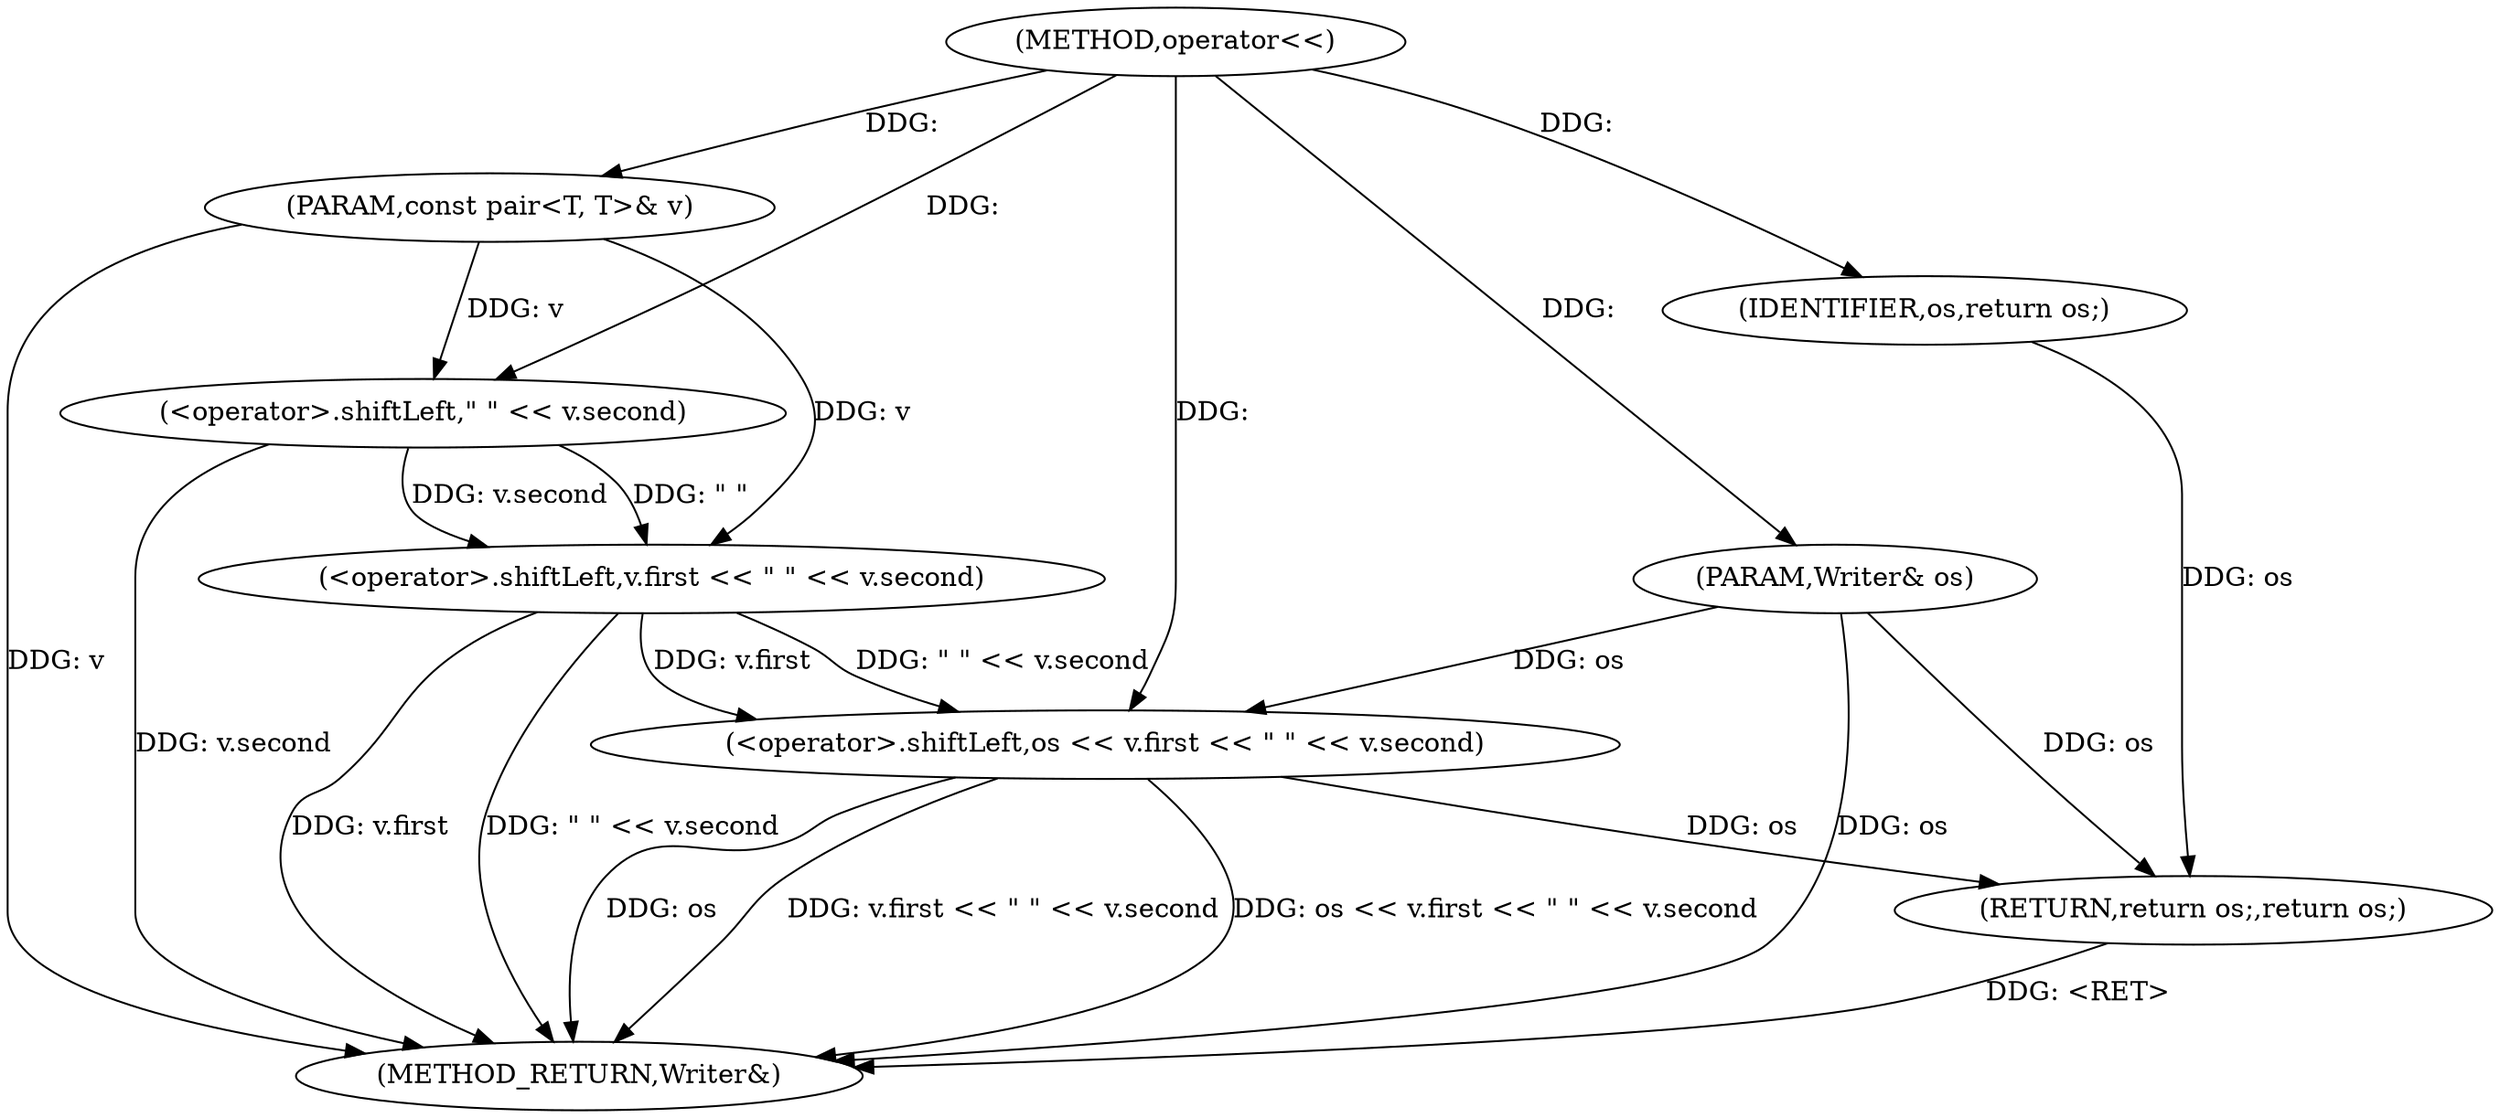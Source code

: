 digraph "operator<<" {  
"1001458" [label = "(METHOD,operator<<)" ]
"1001475" [label = "(METHOD_RETURN,Writer&)" ]
"1001459" [label = "(PARAM,Writer& os)" ]
"1001460" [label = "(PARAM,const pair<T, T>& v)" ]
"1001462" [label = "(<operator>.shiftLeft,os << v.first << \" \" << v.second)" ]
"1001473" [label = "(RETURN,return os;,return os;)" ]
"1001474" [label = "(IDENTIFIER,os,return os;)" ]
"1001464" [label = "(<operator>.shiftLeft,v.first << \" \" << v.second)" ]
"1001468" [label = "(<operator>.shiftLeft,\" \" << v.second)" ]
  "1001459" -> "1001475"  [ label = "DDG: os"] 
  "1001460" -> "1001475"  [ label = "DDG: v"] 
  "1001462" -> "1001475"  [ label = "DDG: os"] 
  "1001464" -> "1001475"  [ label = "DDG: v.first"] 
  "1001468" -> "1001475"  [ label = "DDG: v.second"] 
  "1001464" -> "1001475"  [ label = "DDG: \" \" << v.second"] 
  "1001462" -> "1001475"  [ label = "DDG: v.first << \" \" << v.second"] 
  "1001462" -> "1001475"  [ label = "DDG: os << v.first << \" \" << v.second"] 
  "1001473" -> "1001475"  [ label = "DDG: <RET>"] 
  "1001458" -> "1001459"  [ label = "DDG: "] 
  "1001458" -> "1001460"  [ label = "DDG: "] 
  "1001474" -> "1001473"  [ label = "DDG: os"] 
  "1001462" -> "1001473"  [ label = "DDG: os"] 
  "1001459" -> "1001473"  [ label = "DDG: os"] 
  "1001459" -> "1001462"  [ label = "DDG: os"] 
  "1001458" -> "1001462"  [ label = "DDG: "] 
  "1001464" -> "1001462"  [ label = "DDG: v.first"] 
  "1001464" -> "1001462"  [ label = "DDG: \" \" << v.second"] 
  "1001458" -> "1001474"  [ label = "DDG: "] 
  "1001460" -> "1001464"  [ label = "DDG: v"] 
  "1001468" -> "1001464"  [ label = "DDG: \" \""] 
  "1001468" -> "1001464"  [ label = "DDG: v.second"] 
  "1001458" -> "1001468"  [ label = "DDG: "] 
  "1001460" -> "1001468"  [ label = "DDG: v"] 
}
